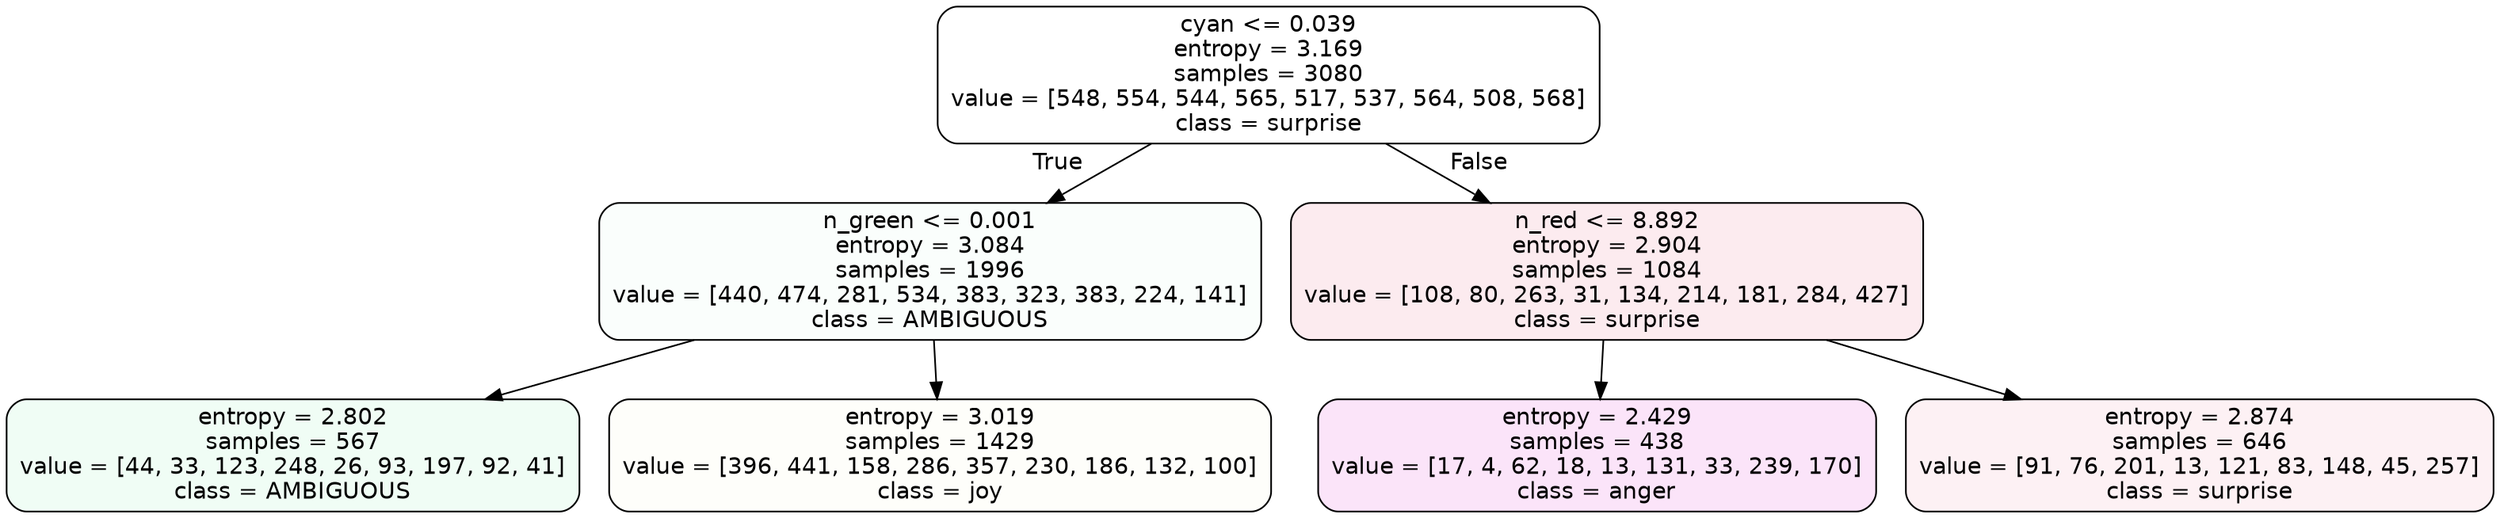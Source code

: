 digraph Tree {
node [shape=box, style="filled, rounded", color="black", fontname=helvetica] ;
edge [fontname=helvetica] ;
0 [label="cyan <= 0.039\nentropy = 3.169\nsamples = 3080\nvalue = [548, 554, 544, 565, 517, 537, 564, 508, 568]\nclass = surprise", fillcolor="#e5396400"] ;
1 [label="n_green <= 0.001\nentropy = 3.084\nsamples = 1996\nvalue = [440, 474, 281, 534, 383, 323, 383, 224, 141]\nclass = AMBIGUOUS", fillcolor="#39e58106"] ;
0 -> 1 [labeldistance=2.5, labelangle=45, headlabel="True"] ;
2 [label="entropy = 2.802\nsamples = 567\nvalue = [44, 33, 123, 248, 26, 93, 197, 92, 41]\nclass = AMBIGUOUS", fillcolor="#39e58113"] ;
1 -> 2 ;
3 [label="entropy = 3.019\nsamples = 1429\nvalue = [396, 441, 158, 286, 357, 230, 186, 132, 100]\nclass = joy", fillcolor="#d7e53906"] ;
1 -> 3 ;
4 [label="n_red <= 8.892\nentropy = 2.904\nsamples = 1084\nvalue = [108, 80, 263, 31, 134, 214, 181, 284, 427]\nclass = surprise", fillcolor="#e5396419"] ;
0 -> 4 [labeldistance=2.5, labelangle=-45, headlabel="False"] ;
5 [label="entropy = 2.429\nsamples = 438\nvalue = [17, 4, 62, 18, 13, 131, 33, 239, 170]\nclass = anger", fillcolor="#e539d722"] ;
4 -> 5 ;
6 [label="entropy = 2.874\nsamples = 646\nvalue = [91, 76, 201, 13, 121, 83, 148, 45, 257]\nclass = surprise", fillcolor="#e5396411"] ;
4 -> 6 ;
}